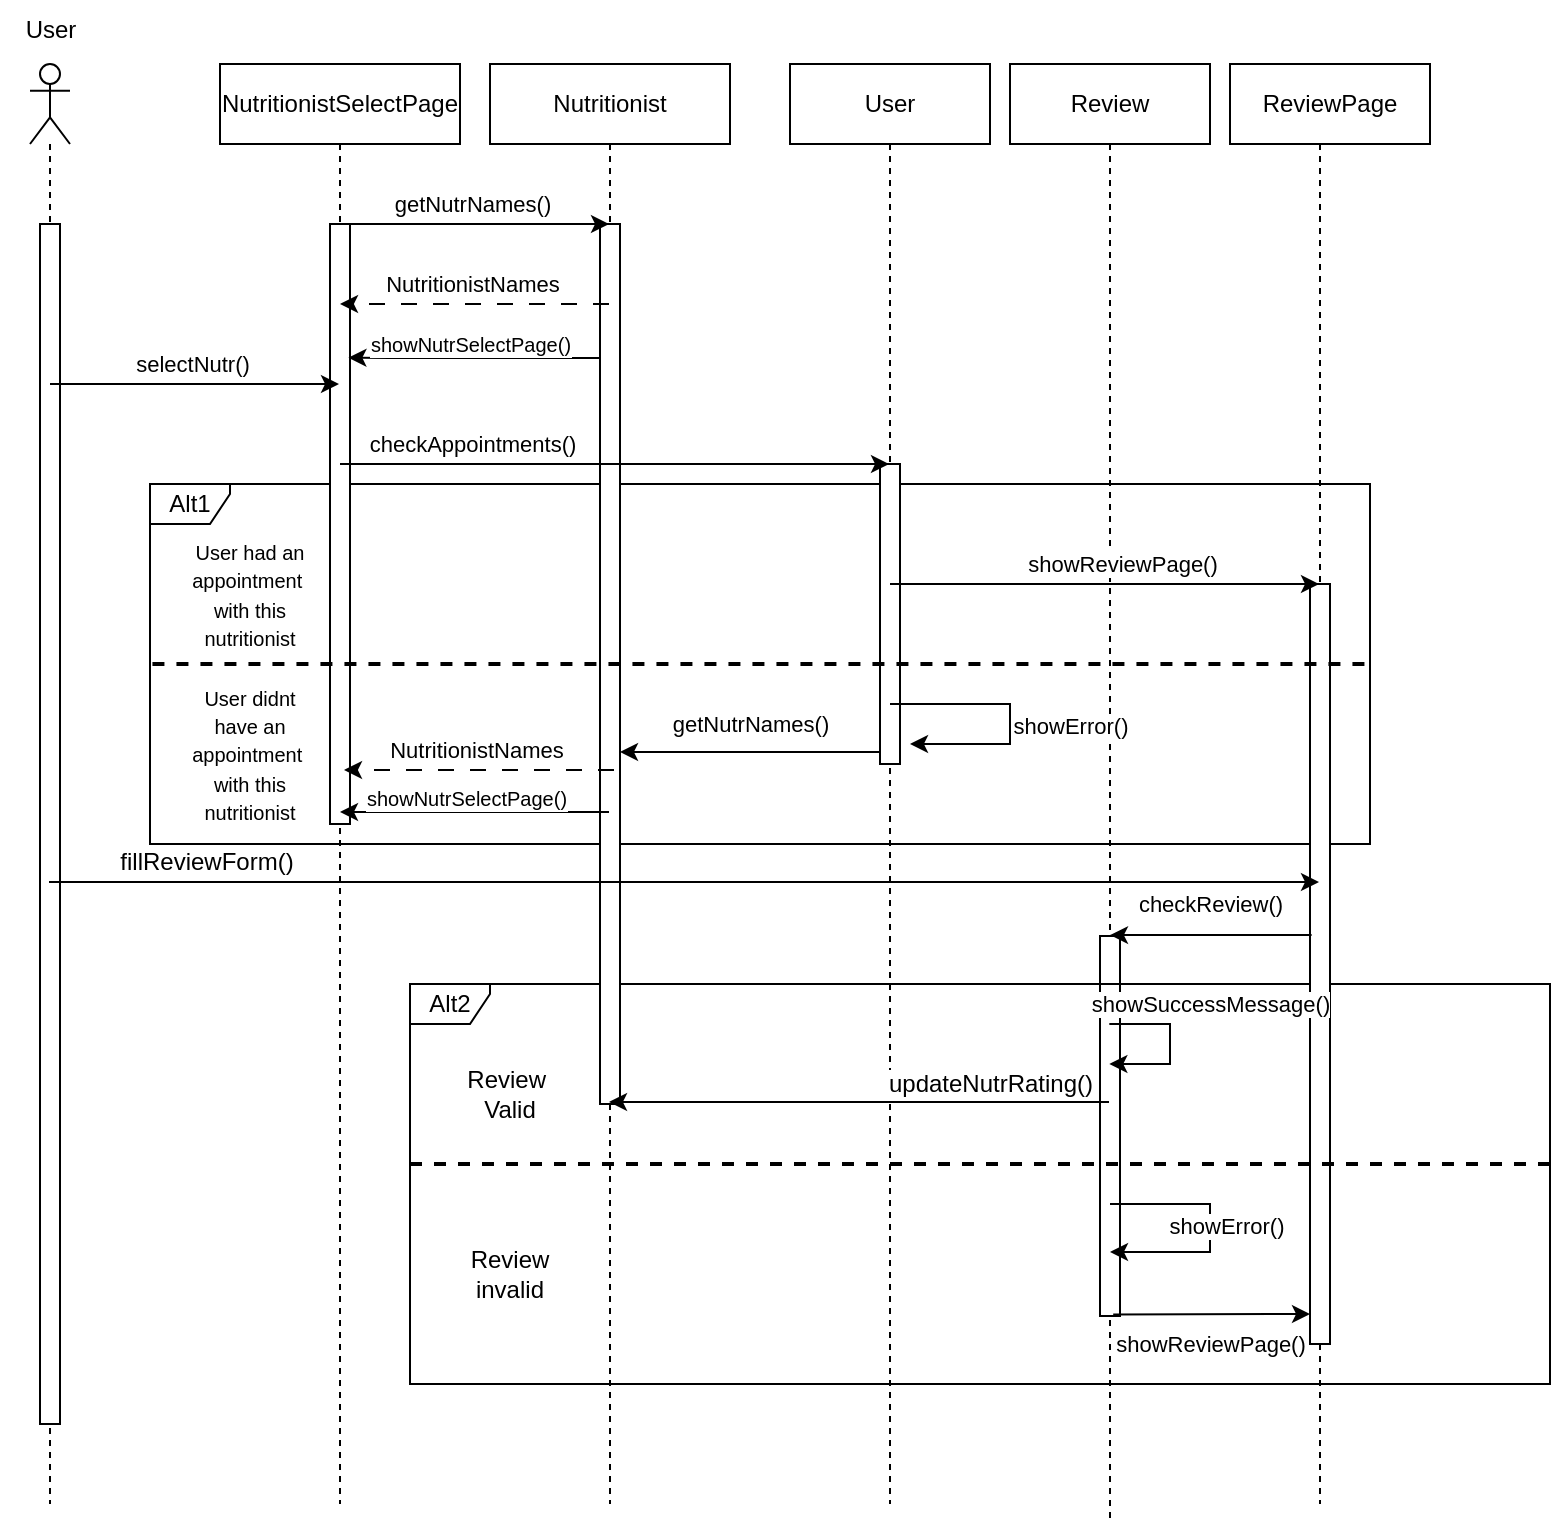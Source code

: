 <mxfile version="20.8.16" type="device"><diagram name="Page-1" id="tUm5_KNQMfu-EzpkYZKZ"><mxGraphModel dx="1395" dy="703" grid="1" gridSize="10" guides="1" tooltips="1" connect="1" arrows="1" fold="1" page="1" pageScale="1" pageWidth="1169" pageHeight="827" math="0" shadow="0"><root><mxCell id="0"/><mxCell id="1" parent="0"/><mxCell id="-zA8KwV9yIr_Tob36a1G-4" value="Review" style="shape=umlLifeline;perimeter=lifelinePerimeter;whiteSpace=wrap;html=1;container=1;dropTarget=0;collapsible=0;recursiveResize=0;outlineConnect=0;portConstraint=eastwest;newEdgeStyle={&quot;edgeStyle&quot;:&quot;elbowEdgeStyle&quot;,&quot;elbow&quot;:&quot;vertical&quot;,&quot;curved&quot;:0,&quot;rounded&quot;:0};" parent="1" vertex="1"><mxGeometry x="520" y="40" width="100" height="730" as="geometry"/></mxCell><mxCell id="o6lnuaOWM3pxo_GFY65Q-2" value="" style="html=1;points=[];perimeter=orthogonalPerimeter;" vertex="1" parent="1"><mxGeometry x="565" y="476" width="10" height="190" as="geometry"/></mxCell><mxCell id="PsXzmbZN0hnTAKAXfbtE-14" value="Alt2" style="shape=umlFrame;whiteSpace=wrap;html=1;fontSize=12;width=40;height=20;" parent="1" vertex="1"><mxGeometry x="220" y="500" width="570" height="200" as="geometry"/></mxCell><mxCell id="PsXzmbZN0hnTAKAXfbtE-7" value="Alt1" style="shape=umlFrame;whiteSpace=wrap;html=1;width=40;height=20;" parent="1" vertex="1"><mxGeometry x="90" y="250" width="610" height="180" as="geometry"/></mxCell><mxCell id="tmLtH-D-rDOSetYklQbw-5" value="" style="shape=umlLifeline;participant=umlEntity;perimeter=lifelinePerimeter;whiteSpace=wrap;html=1;container=1;collapsible=0;recursiveResize=0;verticalAlign=top;spacingTop=36;outlineConnect=0;" parent="1" vertex="1"><mxGeometry x="440" y="40" width="40" height="720" as="geometry"/></mxCell><mxCell id="PsXzmbZN0hnTAKAXfbtE-24" value="" style="html=1;points=[];perimeter=orthogonalPerimeter;fontSize=12;" parent="tmLtH-D-rDOSetYklQbw-5" vertex="1"><mxGeometry x="15" y="200" width="10" height="150" as="geometry"/></mxCell><mxCell id="tmLtH-D-rDOSetYklQbw-1" value="" style="shape=umlLifeline;participant=umlActor;perimeter=lifelinePerimeter;whiteSpace=wrap;html=1;container=1;collapsible=0;recursiveResize=0;verticalAlign=top;spacingTop=36;outlineConnect=0;" parent="1" vertex="1"><mxGeometry x="30" y="40" width="20" height="720" as="geometry"/></mxCell><mxCell id="PsXzmbZN0hnTAKAXfbtE-21" value="" style="html=1;points=[];perimeter=orthogonalPerimeter;fontSize=12;" parent="tmLtH-D-rDOSetYklQbw-1" vertex="1"><mxGeometry x="5" y="80" width="10" height="600" as="geometry"/></mxCell><mxCell id="tmLtH-D-rDOSetYklQbw-2" value="" style="shape=umlLifeline;participant=umlBoundary;perimeter=lifelinePerimeter;whiteSpace=wrap;html=1;container=1;collapsible=0;recursiveResize=0;verticalAlign=top;spacingTop=36;outlineConnect=0;" parent="1" vertex="1"><mxGeometry x="160" y="40" width="50" height="720" as="geometry"/></mxCell><mxCell id="PsXzmbZN0hnTAKAXfbtE-22" value="" style="html=1;points=[];perimeter=orthogonalPerimeter;fontSize=12;" parent="tmLtH-D-rDOSetYklQbw-2" vertex="1"><mxGeometry x="20" y="80" width="10" height="300" as="geometry"/></mxCell><mxCell id="-zA8KwV9yIr_Tob36a1G-2" value="showNutrSelectPage()" style="endArrow=classic;html=1;rounded=0;entryX=0.92;entryY=0.284;entryDx=0;entryDy=0;entryPerimeter=0;fontSize=10;" parent="tmLtH-D-rDOSetYklQbw-2" edge="1" source="tmLtH-D-rDOSetYklQbw-3"><mxGeometry x="0.067" y="-7" width="50" height="50" relative="1" as="geometry"><mxPoint x="20.4" y="136.32" as="sourcePoint"/><mxPoint x="29.2" y="146.84" as="targetPoint"/><Array as="points"><mxPoint x="70" y="147"/><mxPoint x="60" y="147"/><mxPoint x="50" y="147"/></Array><mxPoint as="offset"/></mxGeometry></mxCell><mxCell id="tmLtH-D-rDOSetYklQbw-3" value="" style="shape=umlLifeline;participant=umlEntity;perimeter=lifelinePerimeter;whiteSpace=wrap;html=1;container=1;collapsible=0;recursiveResize=0;verticalAlign=top;spacingTop=36;outlineConnect=0;" parent="1" vertex="1"><mxGeometry x="300" y="40" width="40" height="720" as="geometry"/></mxCell><mxCell id="PsXzmbZN0hnTAKAXfbtE-23" value="" style="html=1;points=[];perimeter=orthogonalPerimeter;fontSize=12;" parent="tmLtH-D-rDOSetYklQbw-3" vertex="1"><mxGeometry x="15" y="80" width="10" height="440" as="geometry"/></mxCell><mxCell id="tmLtH-D-rDOSetYklQbw-4" value="" style="shape=umlLifeline;participant=umlBoundary;perimeter=lifelinePerimeter;whiteSpace=wrap;html=1;container=1;collapsible=0;recursiveResize=0;verticalAlign=top;spacingTop=36;outlineConnect=0;" parent="1" vertex="1"><mxGeometry x="650" y="40" width="50" height="720" as="geometry"/></mxCell><mxCell id="PsXzmbZN0hnTAKAXfbtE-25" value="" style="html=1;points=[];perimeter=orthogonalPerimeter;fontSize=12;" parent="tmLtH-D-rDOSetYklQbw-4" vertex="1"><mxGeometry x="20" y="260" width="10" height="380" as="geometry"/></mxCell><mxCell id="PsXzmbZN0hnTAKAXfbtE-1" value="&lt;span style=&quot;color: rgb(0, 0, 0); font-family: Helvetica; font-size: 11px; font-style: normal; font-variant-ligatures: normal; font-variant-caps: normal; font-weight: 400; letter-spacing: normal; orphans: 2; text-align: center; text-indent: 0px; text-transform: none; widows: 2; word-spacing: 0px; -webkit-text-stroke-width: 0px; background-color: rgb(255, 255, 255); text-decoration-thickness: initial; text-decoration-style: initial; text-decoration-color: initial; float: none; display: inline !important;&quot;&gt;getNutrNames()&lt;/span&gt;" style="endArrow=classic;html=1;rounded=0;" parent="1" source="tmLtH-D-rDOSetYklQbw-2" target="tmLtH-D-rDOSetYklQbw-3" edge="1"><mxGeometry x="-0.024" y="10" width="50" height="50" relative="1" as="geometry"><mxPoint x="210" y="130" as="sourcePoint"/><mxPoint x="260" y="80" as="targetPoint"/><Array as="points"><mxPoint x="270" y="120"/></Array><mxPoint as="offset"/></mxGeometry></mxCell><mxCell id="PsXzmbZN0hnTAKAXfbtE-2" value="NutritionistNames" style="endArrow=classic;html=1;rounded=0;dashed=1;dashPattern=8 8;" parent="1" source="tmLtH-D-rDOSetYklQbw-3" target="tmLtH-D-rDOSetYklQbw-2" edge="1"><mxGeometry x="0.022" y="-10" width="50" height="50" relative="1" as="geometry"><mxPoint x="240" y="230" as="sourcePoint"/><mxPoint x="290" y="180" as="targetPoint"/><Array as="points"><mxPoint x="290" y="160"/></Array><mxPoint as="offset"/></mxGeometry></mxCell><mxCell id="PsXzmbZN0hnTAKAXfbtE-3" value="selectNutr()" style="endArrow=classic;html=1;rounded=0;" parent="1" source="tmLtH-D-rDOSetYklQbw-1" target="tmLtH-D-rDOSetYklQbw-2" edge="1"><mxGeometry x="-0.028" y="10" width="50" height="50" relative="1" as="geometry"><mxPoint x="110" y="250" as="sourcePoint"/><mxPoint x="160" y="200" as="targetPoint"/><Array as="points"><mxPoint x="100" y="200"/></Array><mxPoint x="1" as="offset"/></mxGeometry></mxCell><mxCell id="PsXzmbZN0hnTAKAXfbtE-4" value="checkAppointments()" style="endArrow=classic;html=1;rounded=0;" parent="1" source="tmLtH-D-rDOSetYklQbw-2" target="tmLtH-D-rDOSetYklQbw-5" edge="1"><mxGeometry x="-0.524" y="10" width="50" height="50" relative="1" as="geometry"><mxPoint x="230" y="260" as="sourcePoint"/><mxPoint x="280" y="210" as="targetPoint"/><Array as="points"><mxPoint x="280" y="240"/></Array><mxPoint as="offset"/></mxGeometry></mxCell><mxCell id="PsXzmbZN0hnTAKAXfbtE-5" value="showReviewPage()" style="endArrow=classic;html=1;rounded=0;" parent="1" source="tmLtH-D-rDOSetYklQbw-5" target="tmLtH-D-rDOSetYklQbw-4" edge="1"><mxGeometry x="0.073" y="10" width="50" height="50" relative="1" as="geometry"><mxPoint x="520" y="300" as="sourcePoint"/><mxPoint x="570" y="250" as="targetPoint"/><Array as="points"><mxPoint x="540" y="300"/></Array><mxPoint x="1" as="offset"/></mxGeometry></mxCell><mxCell id="PsXzmbZN0hnTAKAXfbtE-6" value="showError()" style="endArrow=classic;html=1;rounded=0;" parent="1" source="tmLtH-D-rDOSetYklQbw-5" edge="1"><mxGeometry x="0.081" y="30" width="50" height="50" relative="1" as="geometry"><mxPoint x="370" y="410" as="sourcePoint"/><mxPoint x="470" y="380" as="targetPoint"/><Array as="points"><mxPoint x="520" y="360"/><mxPoint x="520" y="380"/></Array><mxPoint as="offset"/></mxGeometry></mxCell><mxCell id="PsXzmbZN0hnTAKAXfbtE-8" value="" style="endArrow=none;dashed=1;html=1;rounded=0;exitX=0.002;exitY=0.5;exitDx=0;exitDy=0;exitPerimeter=0;entryX=0.998;entryY=0.5;entryDx=0;entryDy=0;entryPerimeter=0;strokeWidth=2;" parent="1" source="PsXzmbZN0hnTAKAXfbtE-7" target="PsXzmbZN0hnTAKAXfbtE-7" edge="1"><mxGeometry width="50" height="50" relative="1" as="geometry"><mxPoint x="220" y="340" as="sourcePoint"/><mxPoint x="270" y="290" as="targetPoint"/></mxGeometry></mxCell><mxCell id="PsXzmbZN0hnTAKAXfbtE-9" value="&lt;font style=&quot;font-size: 10px;&quot;&gt;User had an appointment&amp;nbsp;&lt;br&gt;with this nutritionist&lt;br&gt;&lt;/font&gt;" style="text;html=1;strokeColor=none;fillColor=none;align=center;verticalAlign=middle;whiteSpace=wrap;rounded=0;" parent="1" vertex="1"><mxGeometry x="110" y="290" width="60" height="30" as="geometry"/></mxCell><mxCell id="PsXzmbZN0hnTAKAXfbtE-10" value="&lt;font style=&quot;font-size: 10px;&quot;&gt;User didnt have an appointment&amp;nbsp;&lt;br&gt;with this nutritionist&lt;br&gt;&lt;/font&gt;" style="text;html=1;strokeColor=none;fillColor=none;align=center;verticalAlign=middle;whiteSpace=wrap;rounded=0;" parent="1" vertex="1"><mxGeometry x="110" y="370" width="60" height="30" as="geometry"/></mxCell><mxCell id="PsXzmbZN0hnTAKAXfbtE-11" value="fillReviewForm()" style="endArrow=classic;html=1;rounded=0;strokeWidth=1;fontSize=12;" parent="1" edge="1"><mxGeometry x="-0.753" y="10" width="50" height="50" relative="1" as="geometry"><mxPoint x="39.5" y="449" as="sourcePoint"/><mxPoint x="674.5" y="449" as="targetPoint"/><Array as="points"><mxPoint x="260" y="449"/></Array><mxPoint as="offset"/></mxGeometry></mxCell><mxCell id="PsXzmbZN0hnTAKAXfbtE-12" value="updateNutrRating()" style="endArrow=classic;html=1;rounded=0;strokeWidth=1;fontSize=12;" parent="1" source="-zA8KwV9yIr_Tob36a1G-4" edge="1"><mxGeometry x="-0.524" y="-9" width="50" height="50" relative="1" as="geometry"><mxPoint x="609.5" y="559" as="sourcePoint"/><mxPoint x="319.5" y="559" as="targetPoint"/><mxPoint as="offset"/></mxGeometry></mxCell><mxCell id="PsXzmbZN0hnTAKAXfbtE-16" value="" style="endArrow=none;dashed=1;html=1;rounded=0;strokeWidth=2;fontSize=12;exitX=0;exitY=0.45;exitDx=0;exitDy=0;exitPerimeter=0;entryX=1.002;entryY=0.45;entryDx=0;entryDy=0;entryPerimeter=0;" parent="1" source="PsXzmbZN0hnTAKAXfbtE-14" target="PsXzmbZN0hnTAKAXfbtE-14" edge="1"><mxGeometry width="50" height="50" relative="1" as="geometry"><mxPoint x="380" y="630" as="sourcePoint"/><mxPoint x="430" y="580" as="targetPoint"/></mxGeometry></mxCell><mxCell id="PsXzmbZN0hnTAKAXfbtE-18" value="Review&amp;nbsp;&lt;br&gt;Valid" style="text;html=1;strokeColor=none;fillColor=none;align=center;verticalAlign=middle;whiteSpace=wrap;rounded=0;fontSize=12;" parent="1" vertex="1"><mxGeometry x="240" y="540" width="60" height="30" as="geometry"/></mxCell><mxCell id="PsXzmbZN0hnTAKAXfbtE-20" value="Review&lt;br&gt;invalid" style="text;html=1;strokeColor=none;fillColor=none;align=center;verticalAlign=middle;whiteSpace=wrap;rounded=0;fontSize=12;" parent="1" vertex="1"><mxGeometry x="240" y="630" width="60" height="30" as="geometry"/></mxCell><mxCell id="myUPSxh2hrEcv8Bx-CGW-1" value="NutritionistSelectPage" style="rounded=0;whiteSpace=wrap;html=1;" parent="1" vertex="1"><mxGeometry x="125" y="40" width="120" height="40" as="geometry"/></mxCell><mxCell id="myUPSxh2hrEcv8Bx-CGW-4" value="Nutritionist" style="rounded=0;whiteSpace=wrap;html=1;" parent="1" vertex="1"><mxGeometry x="260" y="40" width="120" height="40" as="geometry"/></mxCell><mxCell id="myUPSxh2hrEcv8Bx-CGW-5" value="User" style="rounded=0;whiteSpace=wrap;html=1;" parent="1" vertex="1"><mxGeometry x="410" y="40" width="100" height="40" as="geometry"/></mxCell><mxCell id="myUPSxh2hrEcv8Bx-CGW-6" value="ReviewPage" style="rounded=0;whiteSpace=wrap;html=1;" parent="1" vertex="1"><mxGeometry x="630" y="40" width="100" height="40" as="geometry"/></mxCell><mxCell id="myUPSxh2hrEcv8Bx-CGW-7" value="User" style="text;html=1;align=center;verticalAlign=middle;resizable=0;points=[];autosize=1;strokeColor=none;fillColor=none;" parent="1" vertex="1"><mxGeometry x="15" y="8" width="50" height="30" as="geometry"/></mxCell><mxCell id="-zA8KwV9yIr_Tob36a1G-6" value="checkReview()" style="endArrow=classic;html=1;rounded=0;exitX=0.08;exitY=0.462;exitDx=0;exitDy=0;exitPerimeter=0;" parent="1" source="PsXzmbZN0hnTAKAXfbtE-25" target="-zA8KwV9yIr_Tob36a1G-4" edge="1"><mxGeometry x="0.003" y="-16" width="50" height="50" relative="1" as="geometry"><mxPoint x="510" y="500" as="sourcePoint"/><mxPoint x="560" y="450" as="targetPoint"/><mxPoint as="offset"/></mxGeometry></mxCell><mxCell id="-zA8KwV9yIr_Tob36a1G-8" value="showError()" style="endArrow=classic;html=1;rounded=0;" parent="1" source="-zA8KwV9yIr_Tob36a1G-4" target="-zA8KwV9yIr_Tob36a1G-4" edge="1"><mxGeometry x="-0.015" y="8" width="50" height="50" relative="1" as="geometry"><mxPoint x="570.5" y="634" as="sourcePoint"/><mxPoint x="671" y="634" as="targetPoint"/><mxPoint as="offset"/><Array as="points"><mxPoint x="620" y="610"/><mxPoint x="620" y="634"/></Array></mxGeometry></mxCell><mxCell id="cqz7TTHAsHugfSmAmws--1" value="getNutrNames()" style="endArrow=classic;html=1;rounded=0;" parent="1" edge="1"><mxGeometry y="-14" width="50" height="50" relative="1" as="geometry"><mxPoint x="455" y="384" as="sourcePoint"/><mxPoint x="325" y="384" as="targetPoint"/><mxPoint as="offset"/></mxGeometry></mxCell><mxCell id="cqz7TTHAsHugfSmAmws--2" value="NutritionistNames" style="endArrow=classic;html=1;rounded=0;dashed=1;dashPattern=8 8;" parent="1" edge="1"><mxGeometry x="0.022" y="-10" width="50" height="50" relative="1" as="geometry"><mxPoint x="322" y="393" as="sourcePoint"/><mxPoint x="187" y="393" as="targetPoint"/><Array as="points"><mxPoint x="292" y="393"/></Array><mxPoint as="offset"/></mxGeometry></mxCell><mxCell id="cqz7TTHAsHugfSmAmws--3" value="showSuccessMessage()" style="endArrow=classic;html=1;rounded=0;" parent="1" edge="1"><mxGeometry x="-0.248" y="22" width="50" height="50" relative="1" as="geometry"><mxPoint x="569.667" y="520" as="sourcePoint"/><mxPoint x="569.667" y="540" as="targetPoint"/><mxPoint x="-2" y="-10" as="offset"/><Array as="points"><mxPoint x="600" y="520"/><mxPoint x="600" y="540"/></Array></mxGeometry></mxCell><mxCell id="cqz7TTHAsHugfSmAmws--6" value="showReviewPage()" style="endArrow=classic;html=1;rounded=0;exitX=1.16;exitY=0.976;exitDx=0;exitDy=0;exitPerimeter=0;" parent="1" edge="1"><mxGeometry x="-0.012" y="-15" width="50" height="50" relative="1" as="geometry"><mxPoint x="571.6" y="665.2" as="sourcePoint"/><mxPoint x="670" y="665" as="targetPoint"/><mxPoint as="offset"/></mxGeometry></mxCell><mxCell id="o6lnuaOWM3pxo_GFY65Q-1" value="showNutrSelectPage()" style="endArrow=classic;html=1;rounded=0;fontSize=10;" edge="1" parent="1" source="tmLtH-D-rDOSetYklQbw-3" target="tmLtH-D-rDOSetYklQbw-2"><mxGeometry x="0.067" y="-7" width="50" height="50" relative="1" as="geometry"><mxPoint x="323.5" y="414" as="sourcePoint"/><mxPoint x="193.2" y="413.84" as="targetPoint"/><Array as="points"><mxPoint x="234" y="414"/><mxPoint x="224" y="414"/><mxPoint x="214" y="414"/></Array><mxPoint as="offset"/></mxGeometry></mxCell></root></mxGraphModel></diagram></mxfile>